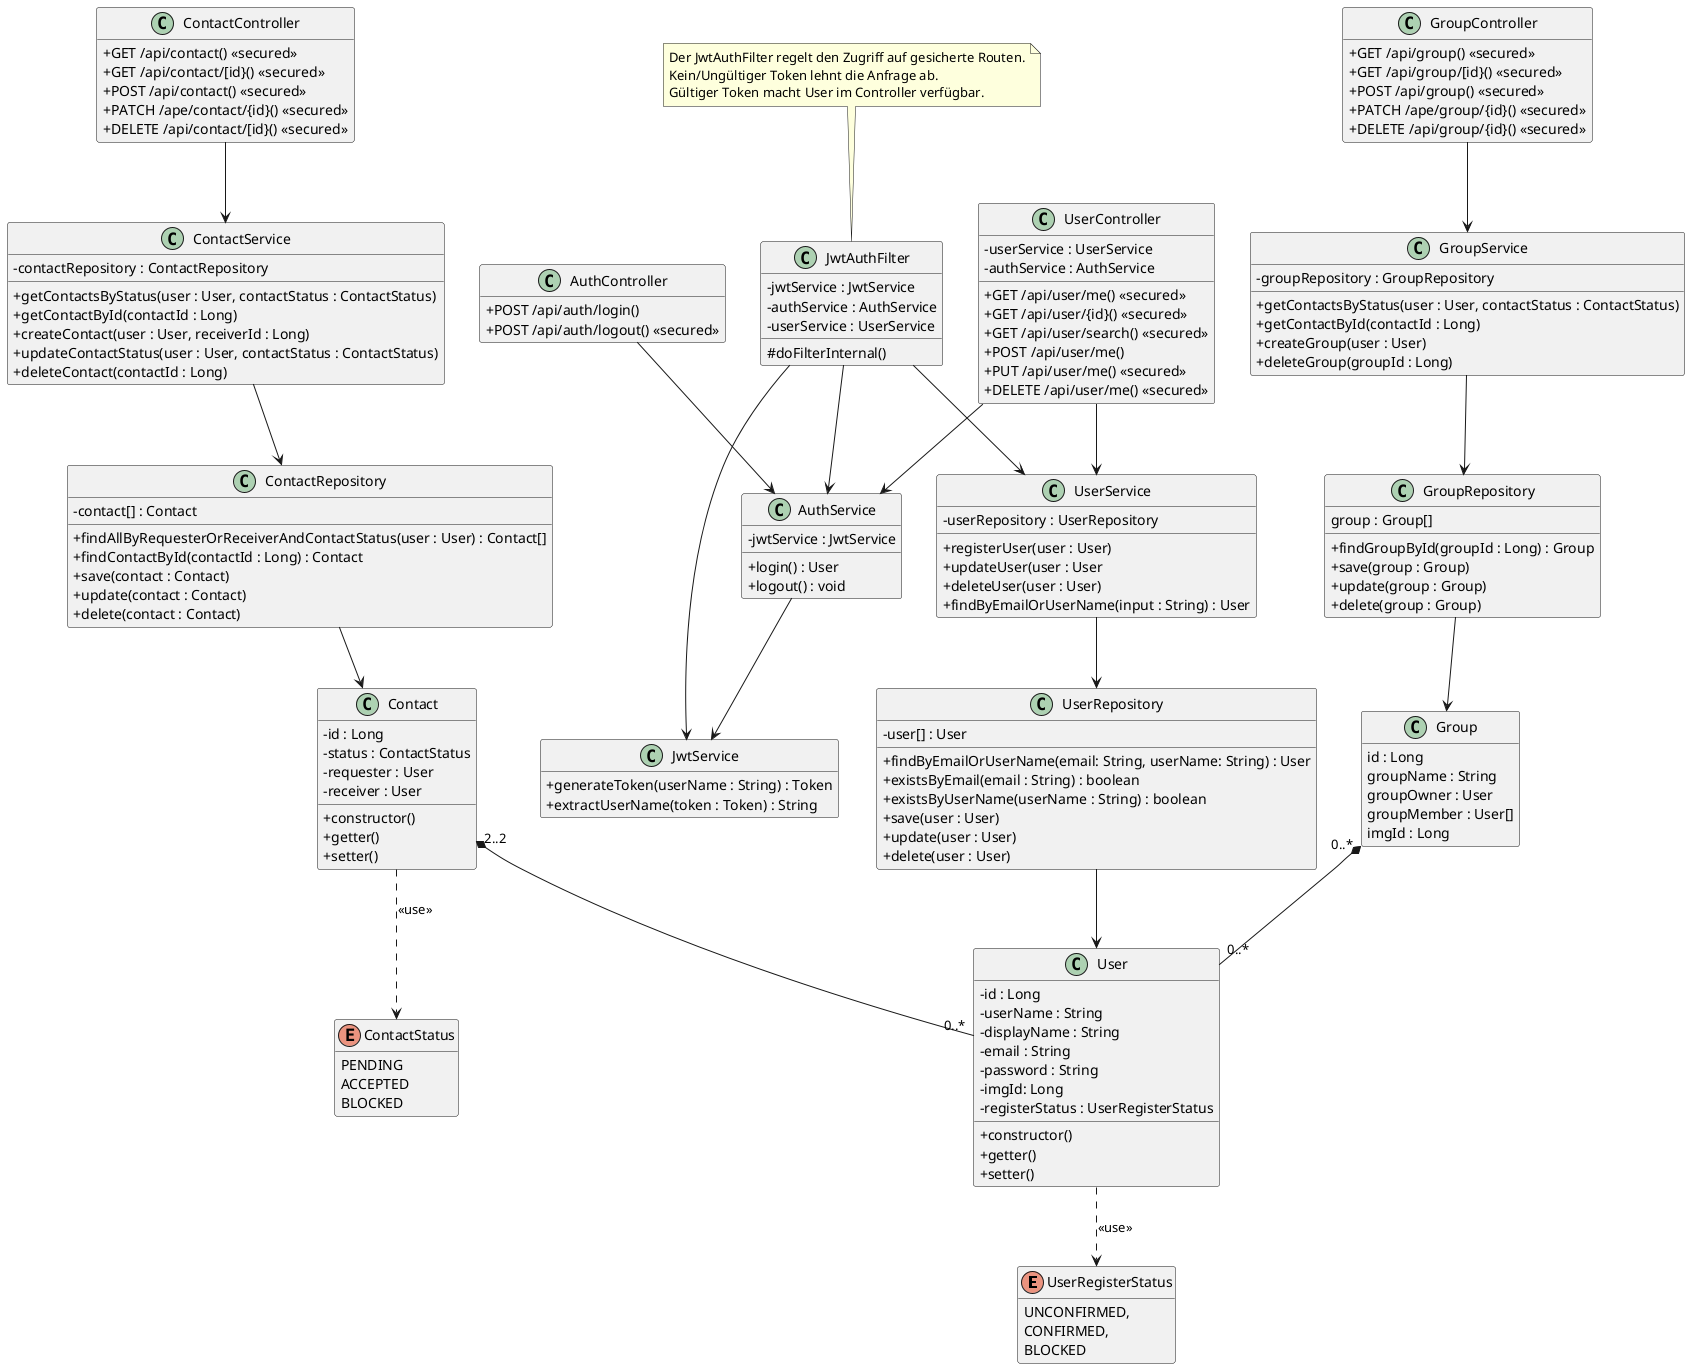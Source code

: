 @startuml
skinparam classAttributeIconSize 0
hide empty members

enum UserRegisterStatus {
    UNCONFIRMED,
    CONFIRMED,
    BLOCKED
}

class User {
    - id : Long
    - userName : String
    - displayName : String
    - email : String
    - password : String
    - imgId: Long
    - registerStatus : UserRegisterStatus
    + constructor()
    + getter()
    + setter()
}

class UserRepository {
    - user[] : User
    + findByEmailOrUserName(email: String, userName: String) : User
    + existsByEmail(email : String) : boolean
    + existsByUserName(userName : String) : boolean
    + save(user : User)
    + update(user : User)
    + delete(user : User)
}

class UserService {
    - userRepository : UserRepository
    + registerUser(user : User)
    + updateUser(user : User
    + deleteUser(user : User)
    + findByEmailOrUserName(input : String) : User
}

class UserController {
    - userService : UserService
    - authService : AuthService
    + GET /api/user/me() <<secured>>
    + GET /api/user/{id}() <<secured>>
    + GET /api/user/search() <<secured>>
    + POST /api/user/me()
    + PUT /api/user/me() <<secured>>
    + DELETE /api/user/me() <<secured>>
}

class JwtService {
    + generateToken(userName : String) : Token
    + extractUserName(token : Token) : String
}

class JwtAuthFilter {
    - jwtService : JwtService
    - authService : AuthService
    - userService : UserService
    # doFilterInternal()
}

note top of JwtAuthFilter
    Der JwtAuthFilter regelt den Zugriff auf gesicherte Routen.
    Kein/Ungültiger Token lehnt die Anfrage ab.
    Gültiger Token macht User im Controller verfügbar.
end note

class AuthService {
    - jwtService : JwtService
    + login() : User
    + logout() : void
}

class AuthController {
    + POST /api/auth/login()
    + POST /api/auth/logout() <<secured>>
}

User ..> UserRegisterStatus : <<use>>
UserRepository --> User
UserService --> UserRepository
UserController --> AuthService
UserController --> UserService
AuthService --> JwtService
AuthController --> AuthService
JwtAuthFilter --> UserService
JwtAuthFilter --> JwtService
JwtAuthFilter --> AuthService

enum ContactStatus {
    PENDING
    ACCEPTED
    BLOCKED
}

class Contact {
    - id : Long
    - status : ContactStatus
    - requester : User
    - receiver : User
    + constructor()
    + getter()
    + setter()
}

class ContactRepository {
    - contact[] : Contact
    + findAllByRequesterOrReceiverAndContactStatus(user : User) : Contact[]
    + findContactById(contactId : Long) : Contact
    + save(contact : Contact)
    + update(contact : Contact)
    + delete(contact : Contact)
}

class ContactService {
    - contactRepository : ContactRepository
    + getContactsByStatus(user : User, contactStatus : ContactStatus)
    + getContactById(contactId : Long)
    + createContact(user : User, receiverId : Long)
    + updateContactStatus(user : User, contactStatus : ContactStatus)
    + deleteContact(contactId : Long)
}

class ContactController {
    + GET /api/contact() <<secured>>
    + GET /api/contact/[id}() <<secured>>
    + POST /api/contact() <<secured>>
    + PATCH /ape/contact/{id}() <<secured>>
    + DELETE /api/contact/[id}() <<secured>>
}

Contact "2..2" *-- "0..*" User
Contact ..> ContactStatus : <<use>>
ContactRepository --> Contact
ContactService --> ContactRepository
ContactController --> ContactService

class Group {
    id : Long
    groupName : String
    groupOwner : User
    groupMember : User[]
    imgId : Long
}

class GroupRepository {
    group : Group[]
    + findGroupById(groupId : Long) : Group
    + save(group : Group)
    + update(group : Group)
    + delete(group : Group)
}

class GroupService {
    - groupRepository : GroupRepository
    + getContactsByStatus(user : User, contactStatus : ContactStatus)
    + getContactById(contactId : Long)
    + createGroup(user : User)
    + deleteGroup(groupId : Long)
}

class GroupController {
    + GET /api/group() <<secured>>
    + GET /api/group/[id}() <<secured>>
    + POST /api/group() <<secured>>
    + PATCH /ape/group/{id}() <<secured>>
    + DELETE /api/group/{id}() <<secured>>
}

Group "0..*" *-- "0..*" User
GroupRepository --> Group
GroupService --> GroupRepository
GroupController --> GroupService

@enduml
